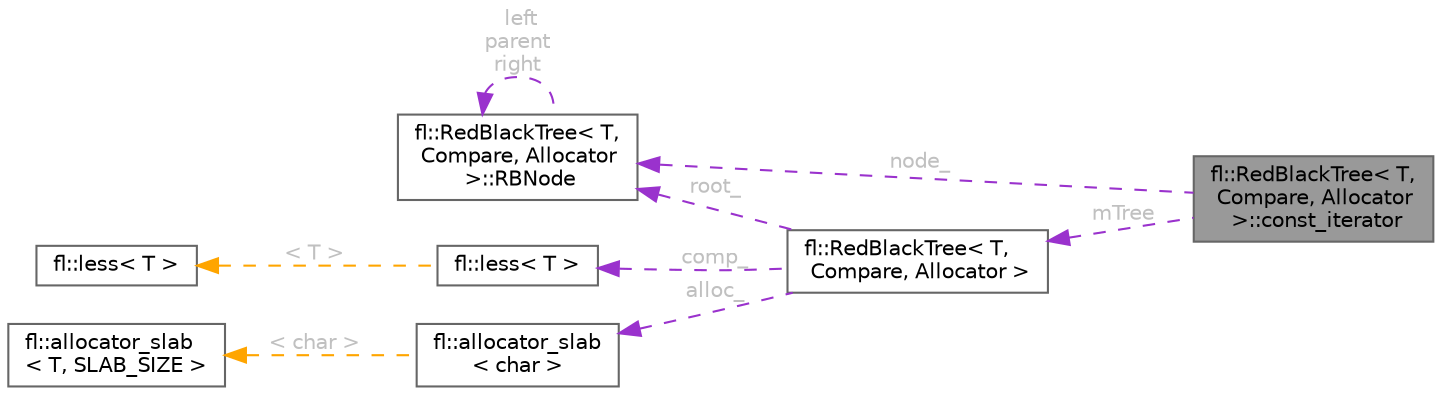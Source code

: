 digraph "fl::RedBlackTree&lt; T, Compare, Allocator &gt;::const_iterator"
{
 // INTERACTIVE_SVG=YES
 // LATEX_PDF_SIZE
  bgcolor="transparent";
  edge [fontname=Helvetica,fontsize=10,labelfontname=Helvetica,labelfontsize=10];
  node [fontname=Helvetica,fontsize=10,shape=box,height=0.2,width=0.4];
  rankdir="LR";
  Node1 [id="Node000001",label="fl::RedBlackTree\< T,\l Compare, Allocator\l \>::const_iterator",height=0.2,width=0.4,color="gray40", fillcolor="grey60", style="filled", fontcolor="black",tooltip=" "];
  Node2 -> Node1 [id="edge1_Node000001_Node000002",dir="back",color="darkorchid3",style="dashed",tooltip=" ",label=" node_",fontcolor="grey" ];
  Node2 [id="Node000002",label="fl::RedBlackTree\< T,\l Compare, Allocator\l \>::RBNode",height=0.2,width=0.4,color="gray40", fillcolor="white", style="filled",URL="$d3/d6c/structfl_1_1_red_black_tree_1_1_r_b_node.html",tooltip=" "];
  Node2 -> Node2 [id="edge2_Node000002_Node000002",dir="back",color="darkorchid3",style="dashed",tooltip=" ",label=" left\nparent\nright",fontcolor="grey" ];
  Node3 -> Node1 [id="edge3_Node000001_Node000003",dir="back",color="darkorchid3",style="dashed",tooltip=" ",label=" mTree",fontcolor="grey" ];
  Node3 [id="Node000003",label="fl::RedBlackTree\< T,\l Compare, Allocator \>",height=0.2,width=0.4,color="gray40", fillcolor="white", style="filled",URL="$dd/d28/classfl_1_1_red_black_tree.html",tooltip=" "];
  Node2 -> Node3 [id="edge4_Node000003_Node000002",dir="back",color="darkorchid3",style="dashed",tooltip=" ",label=" root_",fontcolor="grey" ];
  Node4 -> Node3 [id="edge5_Node000003_Node000004",dir="back",color="darkorchid3",style="dashed",tooltip=" ",label=" comp_",fontcolor="grey" ];
  Node4 [id="Node000004",label="fl::less\< T \>",height=0.2,width=0.4,color="gray40", fillcolor="white", style="filled",URL="$d6/d07/structfl_1_1less.html",tooltip=" "];
  Node5 -> Node4 [id="edge6_Node000004_Node000005",dir="back",color="orange",style="dashed",tooltip=" ",label=" \< T \>",fontcolor="grey" ];
  Node5 [id="Node000005",label="fl::less\< T \>",height=0.2,width=0.4,color="gray40", fillcolor="white", style="filled",URL="$d6/d07/structfl_1_1less.html",tooltip="Binary function object that returns whether the first argument is less than the second."];
  Node6 -> Node3 [id="edge7_Node000003_Node000006",dir="back",color="darkorchid3",style="dashed",tooltip=" ",label=" alloc_",fontcolor="grey" ];
  Node6 [id="Node000006",label="fl::allocator_slab\l\< char \>",height=0.2,width=0.4,color="gray40", fillcolor="white", style="filled",URL="$d2/d79/classfl_1_1allocator__slab.html",tooltip=" "];
  Node7 -> Node6 [id="edge8_Node000006_Node000007",dir="back",color="orange",style="dashed",tooltip=" ",label=" \< char \>",fontcolor="grey" ];
  Node7 [id="Node000007",label="fl::allocator_slab\l\< T, SLAB_SIZE \>",height=0.2,width=0.4,color="gray40", fillcolor="white", style="filled",URL="$d2/d79/classfl_1_1allocator__slab.html",tooltip=" "];
}

